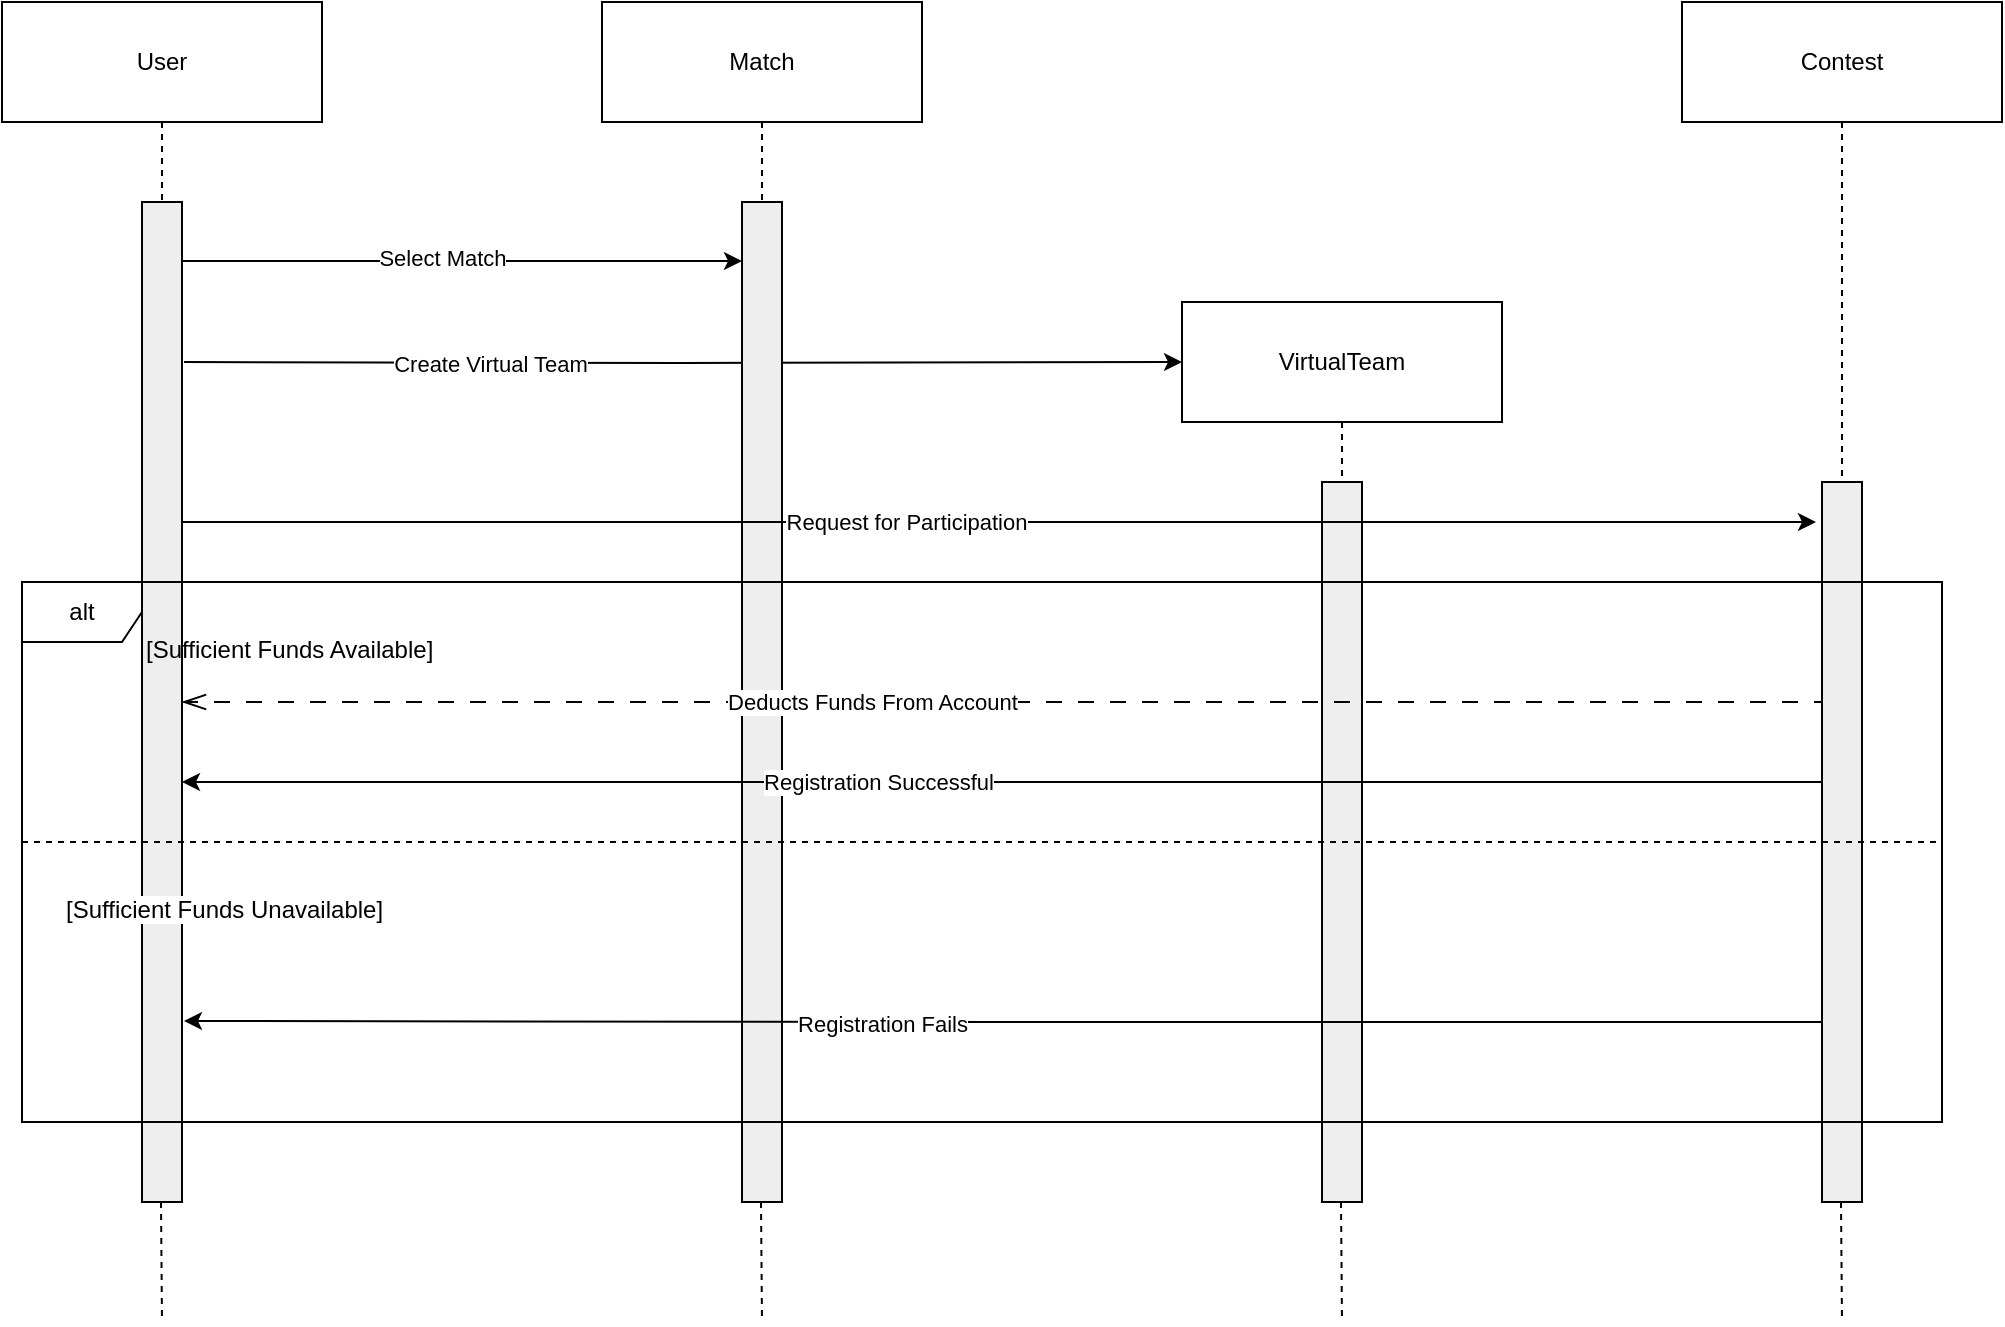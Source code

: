 <mxfile version="26.0.2">
  <diagram name="Page-1" id="5xk9BS77hsO8OsJ2eruu">
    <mxGraphModel dx="1026" dy="657" grid="1" gridSize="10" guides="1" tooltips="1" connect="1" arrows="1" fold="1" page="1" pageScale="1" pageWidth="1400" pageHeight="1700" math="0" shadow="0">
      <root>
        <mxCell id="0" />
        <mxCell id="1" parent="0" />
        <mxCell id="9dVGbVodXwv7mfHXh9Bq-2" value="User" style="shape=rect;html=1;whiteSpace=wrap;align=center;" vertex="1" parent="1">
          <mxGeometry x="110" y="40" width="160" height="60" as="geometry" />
        </mxCell>
        <mxCell id="9dVGbVodXwv7mfHXh9Bq-21" style="edgeStyle=orthogonalEdgeStyle;rounded=0;orthogonalLoop=1;jettySize=auto;html=1;exitX=1;exitY=0.059;exitDx=0;exitDy=0;entryX=0;entryY=0.059;entryDx=0;entryDy=0;exitPerimeter=0;entryPerimeter=0;" edge="1" parent="1" source="9dVGbVodXwv7mfHXh9Bq-3" target="9dVGbVodXwv7mfHXh9Bq-7">
          <mxGeometry relative="1" as="geometry">
            <Array as="points" />
          </mxGeometry>
        </mxCell>
        <mxCell id="9dVGbVodXwv7mfHXh9Bq-22" value="Select Match" style="edgeLabel;html=1;align=center;verticalAlign=middle;resizable=0;points=[];" vertex="1" connectable="0" parent="9dVGbVodXwv7mfHXh9Bq-21">
          <mxGeometry x="-0.256" y="-1" relative="1" as="geometry">
            <mxPoint x="26" y="-3" as="offset" />
          </mxGeometry>
        </mxCell>
        <mxCell id="9dVGbVodXwv7mfHXh9Bq-23" style="edgeStyle=orthogonalEdgeStyle;rounded=0;orthogonalLoop=1;jettySize=auto;html=1;entryX=0;entryY=0.5;entryDx=0;entryDy=0;" edge="1" parent="1" target="9dVGbVodXwv7mfHXh9Bq-13">
          <mxGeometry relative="1" as="geometry">
            <mxPoint x="201" y="220" as="sourcePoint" />
          </mxGeometry>
        </mxCell>
        <mxCell id="9dVGbVodXwv7mfHXh9Bq-24" value="Create Virtual Team" style="edgeLabel;html=1;align=center;verticalAlign=middle;resizable=0;points=[];" vertex="1" connectable="0" parent="9dVGbVodXwv7mfHXh9Bq-23">
          <mxGeometry x="-0.388" y="4" relative="1" as="geometry">
            <mxPoint y="4" as="offset" />
          </mxGeometry>
        </mxCell>
        <mxCell id="9dVGbVodXwv7mfHXh9Bq-3" value="" style="shape=rect;html=1;fillColor=#eeeeee;" vertex="1" parent="1">
          <mxGeometry x="180" y="140" width="20" height="500" as="geometry" />
        </mxCell>
        <mxCell id="9dVGbVodXwv7mfHXh9Bq-4" value="" style="edgeStyle=none;html=1;dashed=1;endArrow=none;rounded=0;" edge="1" source="9dVGbVodXwv7mfHXh9Bq-2" target="9dVGbVodXwv7mfHXh9Bq-3" parent="1">
          <mxGeometry relative="1" as="geometry" />
        </mxCell>
        <mxCell id="9dVGbVodXwv7mfHXh9Bq-5" value="" style="edgeStyle=none;html=1;dashed=1;endArrow=none;rounded=0;" edge="1" parent="1">
          <mxGeometry x="1" relative="1" as="geometry">
            <mxPoint x="190" y="700" as="targetPoint" />
            <mxPoint x="189.5" y="640" as="sourcePoint" />
          </mxGeometry>
        </mxCell>
        <mxCell id="9dVGbVodXwv7mfHXh9Bq-6" value="Match" style="shape=rect;html=1;whiteSpace=wrap;align=center;" vertex="1" parent="1">
          <mxGeometry x="410" y="40" width="160" height="60" as="geometry" />
        </mxCell>
        <mxCell id="9dVGbVodXwv7mfHXh9Bq-7" value="" style="shape=rect;html=1;fillColor=#eeeeee;" vertex="1" parent="1">
          <mxGeometry x="480" y="140" width="20" height="500" as="geometry" />
        </mxCell>
        <mxCell id="9dVGbVodXwv7mfHXh9Bq-8" value="" style="edgeStyle=none;html=1;dashed=1;endArrow=none;rounded=0;" edge="1" parent="1" source="9dVGbVodXwv7mfHXh9Bq-6" target="9dVGbVodXwv7mfHXh9Bq-7">
          <mxGeometry relative="1" as="geometry" />
        </mxCell>
        <mxCell id="9dVGbVodXwv7mfHXh9Bq-9" value="" style="edgeStyle=none;html=1;dashed=1;endArrow=none;rounded=0;" edge="1" parent="1">
          <mxGeometry x="1" relative="1" as="geometry">
            <mxPoint x="490" y="700" as="targetPoint" />
            <mxPoint x="489.5" y="640" as="sourcePoint" />
          </mxGeometry>
        </mxCell>
        <mxCell id="9dVGbVodXwv7mfHXh9Bq-13" value="VirtualTeam" style="shape=rect;html=1;whiteSpace=wrap;align=center;" vertex="1" parent="1">
          <mxGeometry x="700" y="190" width="160" height="60" as="geometry" />
        </mxCell>
        <mxCell id="9dVGbVodXwv7mfHXh9Bq-14" value="" style="shape=rect;html=1;fillColor=#eeeeee;" vertex="1" parent="1">
          <mxGeometry x="770" y="280" width="20" height="360" as="geometry" />
        </mxCell>
        <mxCell id="9dVGbVodXwv7mfHXh9Bq-15" value="" style="edgeStyle=none;html=1;dashed=1;endArrow=none;rounded=0;" edge="1" parent="1" source="9dVGbVodXwv7mfHXh9Bq-13" target="9dVGbVodXwv7mfHXh9Bq-14">
          <mxGeometry relative="1" as="geometry" />
        </mxCell>
        <mxCell id="9dVGbVodXwv7mfHXh9Bq-16" value="" style="edgeStyle=none;html=1;dashed=1;endArrow=none;rounded=0;" edge="1" parent="1">
          <mxGeometry x="1" relative="1" as="geometry">
            <mxPoint x="780" y="700" as="targetPoint" />
            <mxPoint x="779.5" y="640" as="sourcePoint" />
          </mxGeometry>
        </mxCell>
        <mxCell id="9dVGbVodXwv7mfHXh9Bq-17" value="Contest" style="shape=rect;html=1;whiteSpace=wrap;align=center;" vertex="1" parent="1">
          <mxGeometry x="950" y="40" width="160" height="60" as="geometry" />
        </mxCell>
        <mxCell id="9dVGbVodXwv7mfHXh9Bq-30" style="edgeStyle=orthogonalEdgeStyle;rounded=0;orthogonalLoop=1;jettySize=auto;html=1;exitX=0;exitY=0.25;exitDx=0;exitDy=0;entryX=1;entryY=0.5;entryDx=0;entryDy=0;dashed=1;dashPattern=8 8;endArrow=openThin;endFill=0;endSize=10;" edge="1" parent="1" source="9dVGbVodXwv7mfHXh9Bq-18" target="9dVGbVodXwv7mfHXh9Bq-3">
          <mxGeometry relative="1" as="geometry">
            <Array as="points">
              <mxPoint x="1020" y="390" />
            </Array>
          </mxGeometry>
        </mxCell>
        <mxCell id="9dVGbVodXwv7mfHXh9Bq-31" value="Deducts Funds From Account" style="edgeLabel;html=1;align=center;verticalAlign=middle;resizable=0;points=[];" vertex="1" connectable="0" parent="9dVGbVodXwv7mfHXh9Bq-30">
          <mxGeometry x="0.179" relative="1" as="geometry">
            <mxPoint as="offset" />
          </mxGeometry>
        </mxCell>
        <mxCell id="9dVGbVodXwv7mfHXh9Bq-18" value="" style="shape=rect;html=1;fillColor=#eeeeee;" vertex="1" parent="1">
          <mxGeometry x="1020" y="280" width="20" height="360" as="geometry" />
        </mxCell>
        <mxCell id="9dVGbVodXwv7mfHXh9Bq-19" value="" style="edgeStyle=none;html=1;dashed=1;endArrow=none;rounded=0;" edge="1" parent="1" source="9dVGbVodXwv7mfHXh9Bq-17" target="9dVGbVodXwv7mfHXh9Bq-18">
          <mxGeometry relative="1" as="geometry" />
        </mxCell>
        <mxCell id="9dVGbVodXwv7mfHXh9Bq-20" value="" style="edgeStyle=none;html=1;dashed=1;endArrow=none;rounded=0;" edge="1" parent="1">
          <mxGeometry x="1" relative="1" as="geometry">
            <mxPoint x="1030" y="700" as="targetPoint" />
            <mxPoint x="1029.5" y="640" as="sourcePoint" />
          </mxGeometry>
        </mxCell>
        <mxCell id="9dVGbVodXwv7mfHXh9Bq-27" value="alt" style="shape=umlFrame;whiteSpace=wrap;html=1;pointerEvents=0;recursiveResize=0;container=1;collapsible=0;width=60;height=30;" vertex="1" parent="1">
          <mxGeometry x="120" y="330" width="960" height="270" as="geometry" />
        </mxCell>
        <mxCell id="9dVGbVodXwv7mfHXh9Bq-28" value="[Sufficient Funds Available]" style="text;html=1;" vertex="1" parent="9dVGbVodXwv7mfHXh9Bq-27">
          <mxGeometry width="100" height="20" relative="1" as="geometry">
            <mxPoint x="60" y="20" as="offset" />
          </mxGeometry>
        </mxCell>
        <mxCell id="9dVGbVodXwv7mfHXh9Bq-29" value="[Sufficient Funds Unavailable]" style="line;strokeWidth=1;dashed=1;labelPosition=center;verticalLabelPosition=bottom;align=left;verticalAlign=top;spacingLeft=20;spacingTop=15;html=1;whiteSpace=wrap;" vertex="1" parent="9dVGbVodXwv7mfHXh9Bq-27">
          <mxGeometry y="125" width="960" height="10" as="geometry" />
        </mxCell>
        <mxCell id="9dVGbVodXwv7mfHXh9Bq-25" style="edgeStyle=orthogonalEdgeStyle;rounded=0;orthogonalLoop=1;jettySize=auto;html=1;" edge="1" parent="9dVGbVodXwv7mfHXh9Bq-27">
          <mxGeometry relative="1" as="geometry">
            <mxPoint x="80" y="-30" as="sourcePoint" />
            <mxPoint x="897" y="-30" as="targetPoint" />
            <Array as="points">
              <mxPoint x="897" y="-30" />
            </Array>
          </mxGeometry>
        </mxCell>
        <mxCell id="9dVGbVodXwv7mfHXh9Bq-26" value="Request for Participation" style="edgeLabel;html=1;align=center;verticalAlign=middle;resizable=0;points=[];" vertex="1" connectable="0" parent="9dVGbVodXwv7mfHXh9Bq-25">
          <mxGeometry x="-0.115" y="-3" relative="1" as="geometry">
            <mxPoint y="-3" as="offset" />
          </mxGeometry>
        </mxCell>
        <mxCell id="9dVGbVodXwv7mfHXh9Bq-33" style="edgeStyle=orthogonalEdgeStyle;rounded=0;orthogonalLoop=1;jettySize=auto;html=1;entryX=1;entryY=0.58;entryDx=0;entryDy=0;entryPerimeter=0;" edge="1" parent="1" source="9dVGbVodXwv7mfHXh9Bq-18" target="9dVGbVodXwv7mfHXh9Bq-3">
          <mxGeometry relative="1" as="geometry">
            <Array as="points">
              <mxPoint x="820" y="430" />
              <mxPoint x="820" y="430" />
            </Array>
          </mxGeometry>
        </mxCell>
        <mxCell id="9dVGbVodXwv7mfHXh9Bq-34" value="Registration Successful" style="edgeLabel;html=1;align=center;verticalAlign=middle;resizable=0;points=[];" vertex="1" connectable="0" parent="9dVGbVodXwv7mfHXh9Bq-33">
          <mxGeometry x="0.151" y="3" relative="1" as="geometry">
            <mxPoint y="-3" as="offset" />
          </mxGeometry>
        </mxCell>
        <mxCell id="9dVGbVodXwv7mfHXh9Bq-35" style="edgeStyle=orthogonalEdgeStyle;rounded=0;orthogonalLoop=1;jettySize=auto;html=1;exitX=0;exitY=0.75;exitDx=0;exitDy=0;entryX=1.05;entryY=0.819;entryDx=0;entryDy=0;entryPerimeter=0;" edge="1" parent="1" source="9dVGbVodXwv7mfHXh9Bq-18" target="9dVGbVodXwv7mfHXh9Bq-3">
          <mxGeometry relative="1" as="geometry" />
        </mxCell>
        <mxCell id="9dVGbVodXwv7mfHXh9Bq-36" value="Registration Fails" style="edgeLabel;html=1;align=center;verticalAlign=middle;resizable=0;points=[];" vertex="1" connectable="0" parent="9dVGbVodXwv7mfHXh9Bq-35">
          <mxGeometry x="0.207" y="3" relative="1" as="geometry">
            <mxPoint x="24" y="-2" as="offset" />
          </mxGeometry>
        </mxCell>
      </root>
    </mxGraphModel>
  </diagram>
</mxfile>
